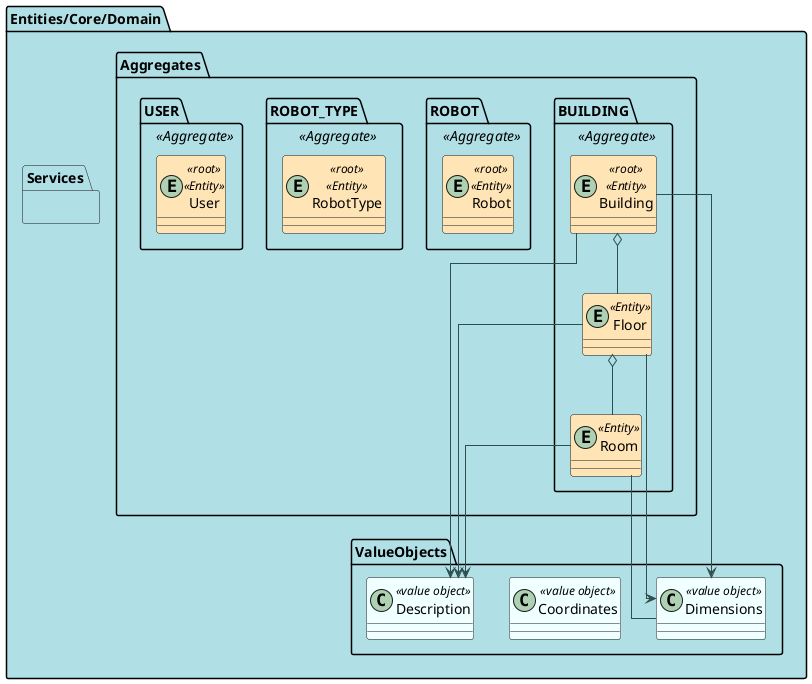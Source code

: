@startuml

skinparam linetype ortho
skinparam Shadowing False

skinparam class {
    BackgroundColor<<Entity>> Moccasin
    BackgroundColor<<value object>> Azure
    BackgroundColor<<Event>> MediumAquaMarine
    BackgroundColor<<Service>> SkyBlue
    ArrowColor DarkSlateGrey
}

skinparam package {
    BackgroundColor PowderBlue
    packageLayout grid
    packageColumn 2
}

'LIGACOES DENTRO DO AGREGADO FICAM DENTRO DO PACKAGE
'LIGACOES ENTRE AGREGADOS FICAM NO FINAL DO FICHEIRO DEPOIS DOS PACKAGES

package Entities/Core/Domain {

package ValueObjects {
    class Description <<value object>>
    class Coordinates <<value object>>
    class Dimensions <<value object>>
}

package Services {


}

package Aggregates {

package BUILDING <<Aggregate>> {

    entity Building <<root>> <<Entity>>

    entity Room <<Entity>>

    entity Floor <<Entity>>

    Building o-- Floor
    Floor o-- Room

    Building --> Description
    Building --> Dimensions
    Floor --> Description
    Floor --> Dimensions
    Room --> Description
    Room -- Dimensions
}

package ROBOT <<Aggregate>> {

    entity Robot <<root>> <<Entity>>

}
package ROBOT_TYPE <<Aggregate>>{

    entity RobotType <<root>> <<Entity>>
}


package USER <<Aggregate>> {
    entity User <<root>> <<Entity>>
}

}

}

'<<value object>>
@enduml


